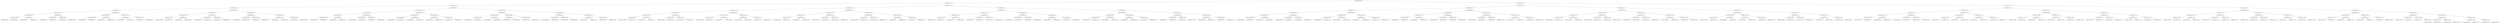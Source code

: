digraph G{
1733144982 [label="Node{data=[6882, 6882]}"]
1733144982 -> 125401555
125401555 [label="Node{data=[6707, 6707]}"]
125401555 -> 1248415953
1248415953 [label="Node{data=[6547, 6547]}"]
1248415953 -> 775754632
775754632 [label="Node{data=[6515, 6515]}"]
775754632 -> 611768024
611768024 [label="Node{data=[6395, 6395]}"]
611768024 -> 1754109028
1754109028 [label="Node{data=[6387, 6387]}"]
1754109028 -> 1751301756
1751301756 [label="Node{data=[6383, 6383]}"]
1751301756 -> 772100523
772100523 [label="Node{data=[6381, 6381]}"]
772100523 -> 1020756645
1020756645 [label="Node{data=[6380, 6380]}"]
772100523 -> 947724271
947724271 [label="Node{data=[6382, 6382]}"]
1751301756 -> 1158793154
1158793154 [label="Node{data=[6385, 6385]}"]
1158793154 -> 1100828354
1100828354 [label="Node{data=[6384, 6384]}"]
1158793154 -> 1105145598
1105145598 [label="Node{data=[6386, 6386]}"]
1754109028 -> 286118733
286118733 [label="Node{data=[6391, 6391]}"]
286118733 -> 1525234041
1525234041 [label="Node{data=[6389, 6389]}"]
1525234041 -> 1906935736
1906935736 [label="Node{data=[6388, 6388]}"]
1525234041 -> 1228533677
1228533677 [label="Node{data=[6390, 6390]}"]
286118733 -> 911334012
911334012 [label="Node{data=[6393, 6393]}"]
911334012 -> 627052350
627052350 [label="Node{data=[6392, 6392]}"]
911334012 -> 407492717
407492717 [label="Node{data=[6394, 6394]}"]
611768024 -> 504039502
504039502 [label="Node{data=[6507, 6507]}"]
504039502 -> 640787401
640787401 [label="Node{data=[6399, 6399]}"]
640787401 -> 51200462
51200462 [label="Node{data=[6397, 6397]}"]
51200462 -> 1431403378
1431403378 [label="Node{data=[6396, 6396]}"]
51200462 -> 333336814
333336814 [label="Node{data=[6398, 6398]}"]
640787401 -> 945460919
945460919 [label="Node{data=[6458, 6458]}"]
945460919 -> 1362146115
1362146115 [label="Node{data=[6400, 6400]}"]
945460919 -> 266651900
266651900 [label="Node{data=[6499, 6499]}"]
504039502 -> 1851564238
1851564238 [label="Node{data=[6511, 6511]}"]
1851564238 -> 48196764
48196764 [label="Node{data=[6509, 6509]}"]
48196764 -> 1445031215
1445031215 [label="Node{data=[6508, 6508]}"]
48196764 -> 2133584959
2133584959 [label="Node{data=[6510, 6510]}"]
1851564238 -> 1962572228
1962572228 [label="Node{data=[6513, 6513]}"]
1962572228 -> 230178891
230178891 [label="Node{data=[6512, 6512]}"]
1962572228 -> 1353518278
1353518278 [label="Node{data=[6514, 6514]}"]
775754632 -> 1883719928
1883719928 [label="Node{data=[6531, 6531]}"]
1883719928 -> 1473522541
1473522541 [label="Node{data=[6523, 6523]}"]
1473522541 -> 404853700
404853700 [label="Node{data=[6519, 6519]}"]
404853700 -> 542275386
542275386 [label="Node{data=[6517, 6517]}"]
542275386 -> 1780022080
1780022080 [label="Node{data=[6516, 6516]}"]
542275386 -> 484522541
484522541 [label="Node{data=[6518, 6518]}"]
404853700 -> 147469766
147469766 [label="Node{data=[6521, 6521]}"]
147469766 -> 999450690
999450690 [label="Node{data=[6520, 6520]}"]
147469766 -> 385701515
385701515 [label="Node{data=[6522, 6522]}"]
1473522541 -> 64497195
64497195 [label="Node{data=[6527, 6527]}"]
64497195 -> 1516590995
1516590995 [label="Node{data=[6525, 6525]}"]
1516590995 -> 1914565861
1914565861 [label="Node{data=[6524, 6524]}"]
1516590995 -> 237546787
237546787 [label="Node{data=[6526, 6526]}"]
64497195 -> 1283664819
1283664819 [label="Node{data=[6529, 6529]}"]
1283664819 -> 1009394815
1009394815 [label="Node{data=[6528, 6528]}"]
1283664819 -> 562910659
562910659 [label="Node{data=[6530, 6530]}"]
1883719928 -> 1778890084
1778890084 [label="Node{data=[6539, 6539]}"]
1778890084 -> 1057805604
1057805604 [label="Node{data=[6535, 6535]}"]
1057805604 -> 1390942054
1390942054 [label="Node{data=[6533, 6533]}"]
1390942054 -> 419460021
419460021 [label="Node{data=[6532, 6532]}"]
1390942054 -> 1325095268
1325095268 [label="Node{data=[6534, 6534]}"]
1057805604 -> 394727530
394727530 [label="Node{data=[6537, 6537]}"]
394727530 -> 96888539
96888539 [label="Node{data=[6536, 6536]}"]
394727530 -> 532750349
532750349 [label="Node{data=[6538, 6538]}"]
1778890084 -> 199588584
199588584 [label="Node{data=[6543, 6543]}"]
199588584 -> 617492414
617492414 [label="Node{data=[6541, 6541]}"]
617492414 -> 302544194
302544194 [label="Node{data=[6540, 6540]}"]
617492414 -> 73395782
73395782 [label="Node{data=[6542, 6542]}"]
199588584 -> 617473567
617473567 [label="Node{data=[6545, 6545]}"]
617473567 -> 1907072743
1907072743 [label="Node{data=[6544, 6544]}"]
617473567 -> 551049205
551049205 [label="Node{data=[6546, 6546]}"]
1248415953 -> 1527689334
1527689334 [label="Node{data=[6579, 6579]}"]
1527689334 -> 272128022
272128022 [label="Node{data=[6563, 6563]}"]
272128022 -> 1028239440
1028239440 [label="Node{data=[6555, 6555]}"]
1028239440 -> 1598832627
1598832627 [label="Node{data=[6551, 6551]}"]
1598832627 -> 1911531884
1911531884 [label="Node{data=[6549, 6549]}"]
1911531884 -> 591767471
591767471 [label="Node{data=[6548, 6548]}"]
1911531884 -> 1400785063
1400785063 [label="Node{data=[6550, 6550]}"]
1598832627 -> 1836275356
1836275356 [label="Node{data=[6553, 6553]}"]
1836275356 -> 1633363607
1633363607 [label="Node{data=[6552, 6552]}"]
1836275356 -> 1873645004
1873645004 [label="Node{data=[6554, 6554]}"]
1028239440 -> 1312283630
1312283630 [label="Node{data=[6559, 6559]}"]
1312283630 -> 965190402
965190402 [label="Node{data=[6557, 6557]}"]
965190402 -> 22041915
22041915 [label="Node{data=[6556, 6556]}"]
965190402 -> 34630448
34630448 [label="Node{data=[6558, 6558]}"]
1312283630 -> 1913137207
1913137207 [label="Node{data=[6561, 6561]}"]
1913137207 -> 1989352135
1989352135 [label="Node{data=[6560, 6560]}"]
1913137207 -> 1969844387
1969844387 [label="Node{data=[6562, 6562]}"]
272128022 -> 1956760789
1956760789 [label="Node{data=[6571, 6571]}"]
1956760789 -> 1197153254
1197153254 [label="Node{data=[6567, 6567]}"]
1197153254 -> 695231720
695231720 [label="Node{data=[6565, 6565]}"]
695231720 -> 388166925
388166925 [label="Node{data=[6564, 6564]}"]
695231720 -> 1839158360
1839158360 [label="Node{data=[6566, 6566]}"]
1197153254 -> 1912927782
1912927782 [label="Node{data=[6569, 6569]}"]
1912927782 -> 1484360618
1484360618 [label="Node{data=[6568, 6568]}"]
1912927782 -> 1492358965
1492358965 [label="Node{data=[6570, 6570]}"]
1956760789 -> 1331246567
1331246567 [label="Node{data=[6575, 6575]}"]
1331246567 -> 448356332
448356332 [label="Node{data=[6573, 6573]}"]
448356332 -> 235516874
235516874 [label="Node{data=[6572, 6572]}"]
448356332 -> 1250412289
1250412289 [label="Node{data=[6574, 6574]}"]
1331246567 -> 1282876859
1282876859 [label="Node{data=[6577, 6577]}"]
1282876859 -> 476136934
476136934 [label="Node{data=[6576, 6576]}"]
1282876859 -> 1605706307
1605706307 [label="Node{data=[6578, 6578]}"]
1527689334 -> 738085243
738085243 [label="Node{data=[6691, 6691]}"]
738085243 -> 1590815554
1590815554 [label="Node{data=[6587, 6587]}"]
1590815554 -> 1208605451
1208605451 [label="Node{data=[6583, 6583]}"]
1208605451 -> 1054367603
1054367603 [label="Node{data=[6581, 6581]}"]
1054367603 -> 1739877442
1739877442 [label="Node{data=[6580, 6580]}"]
1054367603 -> 921571341
921571341 [label="Node{data=[6582, 6582]}"]
1208605451 -> 817452120
817452120 [label="Node{data=[6585, 6585]}"]
817452120 -> 1290188539
1290188539 [label="Node{data=[6584, 6584]}"]
817452120 -> 150213977
150213977 [label="Node{data=[6586, 6586]}"]
1590815554 -> 1314656818
1314656818 [label="Node{data=[6659, 6659]}"]
1314656818 -> 884839477
884839477 [label="Node{data=[6589, 6589]}"]
884839477 -> 1301658935
1301658935 [label="Node{data=[6588, 6588]}"]
884839477 -> 1709385473
1709385473 [label="Node{data=[6622, 6622]}"]
1314656818 -> 1266709517
1266709517 [label="Node{data=[6689, 6689]}"]
1266709517 -> 331636084
331636084 [label="Node{data=[6676, 6676]}"]
1266709517 -> 1943545406
1943545406 [label="Node{data=[6690, 6690]}"]
738085243 -> 268426347
268426347 [label="Node{data=[6699, 6699]}"]
268426347 -> 1201140101
1201140101 [label="Node{data=[6695, 6695]}"]
1201140101 -> 1988705278
1988705278 [label="Node{data=[6693, 6693]}"]
1988705278 -> 1154620103
1154620103 [label="Node{data=[6692, 6692]}"]
1988705278 -> 901745330
901745330 [label="Node{data=[6694, 6694]}"]
1201140101 -> 1306283609
1306283609 [label="Node{data=[6697, 6697]}"]
1306283609 -> 1916132055
1916132055 [label="Node{data=[6696, 6696]}"]
1306283609 -> 652599924
652599924 [label="Node{data=[6698, 6698]}"]
268426347 -> 1875252736
1875252736 [label="Node{data=[6703, 6703]}"]
1875252736 -> 1086792487
1086792487 [label="Node{data=[6701, 6701]}"]
1086792487 -> 477670026
477670026 [label="Node{data=[6700, 6700]}"]
1086792487 -> 361176371
361176371 [label="Node{data=[6702, 6702]}"]
1875252736 -> 1244561301
1244561301 [label="Node{data=[6705, 6705]}"]
1244561301 -> 864658412
864658412 [label="Node{data=[6704, 6704]}"]
1244561301 -> 1786536941
1786536941 [label="Node{data=[6706, 6706]}"]
125401555 -> 1195345172
1195345172 [label="Node{data=[6771, 6771]}"]
1195345172 -> 2119469233
2119469233 [label="Node{data=[6739, 6739]}"]
2119469233 -> 3981908
3981908 [label="Node{data=[6723, 6723]}"]
3981908 -> 165063349
165063349 [label="Node{data=[6715, 6715]}"]
165063349 -> 846891454
846891454 [label="Node{data=[6711, 6711]}"]
846891454 -> 1748082240
1748082240 [label="Node{data=[6709, 6709]}"]
1748082240 -> 251256688
251256688 [label="Node{data=[6708, 6708]}"]
1748082240 -> 843468568
843468568 [label="Node{data=[6710, 6710]}"]
846891454 -> 1419188119
1419188119 [label="Node{data=[6713, 6713]}"]
1419188119 -> 816857307
816857307 [label="Node{data=[6712, 6712]}"]
1419188119 -> 1894910946
1894910946 [label="Node{data=[6714, 6714]}"]
165063349 -> 1884071019
1884071019 [label="Node{data=[6719, 6719]}"]
1884071019 -> 478883418
478883418 [label="Node{data=[6717, 6717]}"]
478883418 -> 772739976
772739976 [label="Node{data=[6716, 6716]}"]
478883418 -> 1321382064
1321382064 [label="Node{data=[6718, 6718]}"]
1884071019 -> 1538800383
1538800383 [label="Node{data=[6721, 6721]}"]
1538800383 -> 511977004
511977004 [label="Node{data=[6720, 6720]}"]
1538800383 -> 1220666663
1220666663 [label="Node{data=[6722, 6722]}"]
3981908 -> 324897727
324897727 [label="Node{data=[6731, 6731]}"]
324897727 -> 153625833
153625833 [label="Node{data=[6727, 6727]}"]
153625833 -> 916641446
916641446 [label="Node{data=[6725, 6725]}"]
916641446 -> 1905124744
1905124744 [label="Node{data=[6724, 6724]}"]
916641446 -> 242387061
242387061 [label="Node{data=[6726, 6726]}"]
153625833 -> 1177938494
1177938494 [label="Node{data=[6729, 6729]}"]
1177938494 -> 1711412152
1711412152 [label="Node{data=[6728, 6728]}"]
1177938494 -> 2017270613
2017270613 [label="Node{data=[6730, 6730]}"]
324897727 -> 1654002951
1654002951 [label="Node{data=[6735, 6735]}"]
1654002951 -> 186345329
186345329 [label="Node{data=[6733, 6733]}"]
186345329 -> 2113026681
2113026681 [label="Node{data=[6732, 6732]}"]
186345329 -> 1829073185
1829073185 [label="Node{data=[6734, 6734]}"]
1654002951 -> 1072267179
1072267179 [label="Node{data=[6737, 6737]}"]
1072267179 -> 1872345032
1872345032 [label="Node{data=[6736, 6736]}"]
1072267179 -> 64252336
64252336 [label="Node{data=[6738, 6738]}"]
2119469233 -> 1168022674
1168022674 [label="Node{data=[6755, 6755]}"]
1168022674 -> 838776749
838776749 [label="Node{data=[6747, 6747]}"]
838776749 -> 326857133
326857133 [label="Node{data=[6743, 6743]}"]
326857133 -> 859964315
859964315 [label="Node{data=[6741, 6741]}"]
859964315 -> 34169709
34169709 [label="Node{data=[6740, 6740]}"]
859964315 -> 1175383902
1175383902 [label="Node{data=[6742, 6742]}"]
326857133 -> 238032939
238032939 [label="Node{data=[6745, 6745]}"]
238032939 -> 768449709
768449709 [label="Node{data=[6744, 6744]}"]
238032939 -> 1679200370
1679200370 [label="Node{data=[6746, 6746]}"]
838776749 -> 1439954865
1439954865 [label="Node{data=[6751, 6751]}"]
1439954865 -> 1538022496
1538022496 [label="Node{data=[6749, 6749]}"]
1538022496 -> 440765260
440765260 [label="Node{data=[6748, 6748]}"]
1538022496 -> 1241517430
1241517430 [label="Node{data=[6750, 6750]}"]
1439954865 -> 2364920
2364920 [label="Node{data=[6753, 6753]}"]
2364920 -> 961676992
961676992 [label="Node{data=[6752, 6752]}"]
2364920 -> 268170573
268170573 [label="Node{data=[6754, 6754]}"]
1168022674 -> 1171927673
1171927673 [label="Node{data=[6763, 6763]}"]
1171927673 -> 1701934319
1701934319 [label="Node{data=[6759, 6759]}"]
1701934319 -> 1287391879
1287391879 [label="Node{data=[6757, 6757]}"]
1287391879 -> 482201536
482201536 [label="Node{data=[6756, 6756]}"]
1287391879 -> 148930516
148930516 [label="Node{data=[6758, 6758]}"]
1701934319 -> 1717085227
1717085227 [label="Node{data=[6761, 6761]}"]
1717085227 -> 1243378261
1243378261 [label="Node{data=[6760, 6760]}"]
1717085227 -> 942499609
942499609 [label="Node{data=[6762, 6762]}"]
1171927673 -> 859349271
859349271 [label="Node{data=[6767, 6767]}"]
859349271 -> 283255463
283255463 [label="Node{data=[6765, 6765]}"]
283255463 -> 960848948
960848948 [label="Node{data=[6764, 6764]}"]
283255463 -> 1778633130
1778633130 [label="Node{data=[6766, 6766]}"]
859349271 -> 482737636
482737636 [label="Node{data=[6769, 6769]}"]
482737636 -> 498275265
498275265 [label="Node{data=[6768, 6768]}"]
482737636 -> 256221319
256221319 [label="Node{data=[6770, 6770]}"]
1195345172 -> 2080339548
2080339548 [label="Node{data=[6850, 6850]}"]
2080339548 -> 1223073306
1223073306 [label="Node{data=[6813, 6813]}"]
1223073306 -> 1305391580
1305391580 [label="Node{data=[6779, 6779]}"]
1305391580 -> 1873637754
1873637754 [label="Node{data=[6775, 6775]}"]
1873637754 -> 1876997957
1876997957 [label="Node{data=[6773, 6773]}"]
1876997957 -> 319484653
319484653 [label="Node{data=[6772, 6772]}"]
1876997957 -> 737337601
737337601 [label="Node{data=[6774, 6774]}"]
1873637754 -> 793801636
793801636 [label="Node{data=[6777, 6777]}"]
793801636 -> 1172353940
1172353940 [label="Node{data=[6776, 6776]}"]
793801636 -> 20556895
20556895 [label="Node{data=[6778, 6778]}"]
1305391580 -> 1040166800
1040166800 [label="Node{data=[6783, 6783]}"]
1040166800 -> 295577304
295577304 [label="Node{data=[6781, 6781]}"]
295577304 -> 1361202028
1361202028 [label="Node{data=[6780, 6780]}"]
295577304 -> 490036803
490036803 [label="Node{data=[6782, 6782]}"]
1040166800 -> 1576460634
1576460634 [label="Node{data=[6811, 6811]}"]
1576460634 -> 1035908314
1035908314 [label="Node{data=[6784, 6784]}"]
1576460634 -> 2114249002
2114249002 [label="Node{data=[6812, 6812]}"]
1223073306 -> 1240760303
1240760303 [label="Node{data=[6821, 6821]}"]
1240760303 -> 593669050
593669050 [label="Node{data=[6817, 6817]}"]
593669050 -> 1806877544
1806877544 [label="Node{data=[6815, 6815]}"]
1806877544 -> 845574789
845574789 [label="Node{data=[6814, 6814]}"]
1806877544 -> 1476880417
1476880417 [label="Node{data=[6816, 6816]}"]
593669050 -> 1854814176
1854814176 [label="Node{data=[6819, 6819]}"]
1854814176 -> 333058266
333058266 [label="Node{data=[6818, 6818]}"]
1854814176 -> 313109118
313109118 [label="Node{data=[6820, 6820]}"]
1240760303 -> 1896648298
1896648298 [label="Node{data=[6846, 6846]}"]
1896648298 -> 1847760540
1847760540 [label="Node{data=[6823, 6823]}"]
1847760540 -> 758978370
758978370 [label="Node{data=[6822, 6822]}"]
1847760540 -> 1922605761
1922605761 [label="Node{data=[6824, 6824]}"]
1896648298 -> 1735531814
1735531814 [label="Node{data=[6848, 6848]}"]
1735531814 -> 488567074
488567074 [label="Node{data=[6847, 6847]}"]
1735531814 -> 1490838212
1490838212 [label="Node{data=[6849, 6849]}"]
2080339548 -> 1868914100
1868914100 [label="Node{data=[6866, 6866]}"]
1868914100 -> 403306067
403306067 [label="Node{data=[6858, 6858]}"]
403306067 -> 1928627089
1928627089 [label="Node{data=[6854, 6854]}"]
1928627089 -> 1225065801
1225065801 [label="Node{data=[6852, 6852]}"]
1225065801 -> 206076192
206076192 [label="Node{data=[6851, 6851]}"]
1225065801 -> 1537523092
1537523092 [label="Node{data=[6853, 6853]}"]
1928627089 -> 228214138
228214138 [label="Node{data=[6856, 6856]}"]
228214138 -> 1825842893
1825842893 [label="Node{data=[6855, 6855]}"]
228214138 -> 597349134
597349134 [label="Node{data=[6857, 6857]}"]
403306067 -> 1563202292
1563202292 [label="Node{data=[6862, 6862]}"]
1563202292 -> 37928382
37928382 [label="Node{data=[6860, 6860]}"]
37928382 -> 1332543861
1332543861 [label="Node{data=[6859, 6859]}"]
37928382 -> 974825781
974825781 [label="Node{data=[6861, 6861]}"]
1563202292 -> 60303280
60303280 [label="Node{data=[6864, 6864]}"]
60303280 -> 346080560
346080560 [label="Node{data=[6863, 6863]}"]
60303280 -> 870389880
870389880 [label="Node{data=[6865, 6865]}"]
1868914100 -> 1549622320
1549622320 [label="Node{data=[6874, 6874]}"]
1549622320 -> 507139500
507139500 [label="Node{data=[6870, 6870]}"]
507139500 -> 203524638
203524638 [label="Node{data=[6868, 6868]}"]
203524638 -> 934834490
934834490 [label="Node{data=[6867, 6867]}"]
203524638 -> 28444449
28444449 [label="Node{data=[6869, 6869]}"]
507139500 -> 1298769294
1298769294 [label="Node{data=[6872, 6872]}"]
1298769294 -> 1293461319
1293461319 [label="Node{data=[6871, 6871]}"]
1298769294 -> 962412159
962412159 [label="Node{data=[6873, 6873]}"]
1549622320 -> 675790202
675790202 [label="Node{data=[6878, 6878]}"]
675790202 -> 671234089
671234089 [label="Node{data=[6876, 6876]}"]
671234089 -> 547918065
547918065 [label="Node{data=[6875, 6875]}"]
671234089 -> 1893137501
1893137501 [label="Node{data=[6877, 6877]}"]
675790202 -> 1710170960
1710170960 [label="Node{data=[6880, 6880]}"]
1710170960 -> 1553308852
1553308852 [label="Node{data=[6879, 6879]}"]
1710170960 -> 954118351
954118351 [label="Node{data=[6881, 6881]}"]
1733144982 -> 2142078877
2142078877 [label="Node{data=[7083, 7083]}"]
2142078877 -> 1665453723
1665453723 [label="Node{data=[7019, 7019]}"]
1665453723 -> 323264123
323264123 [label="Node{data=[6914, 6914]}"]
323264123 -> 1582373908
1582373908 [label="Node{data=[6898, 6898]}"]
1582373908 -> 1297348908
1297348908 [label="Node{data=[6890, 6890]}"]
1297348908 -> 145151499
145151499 [label="Node{data=[6886, 6886]}"]
145151499 -> 1067857442
1067857442 [label="Node{data=[6884, 6884]}"]
1067857442 -> 1765883006
1765883006 [label="Node{data=[6883, 6883]}"]
1067857442 -> 990458595
990458595 [label="Node{data=[6885, 6885]}"]
145151499 -> 94485767
94485767 [label="Node{data=[6888, 6888]}"]
94485767 -> 196644023
196644023 [label="Node{data=[6887, 6887]}"]
94485767 -> 1803215730
1803215730 [label="Node{data=[6889, 6889]}"]
1297348908 -> 420895444
420895444 [label="Node{data=[6894, 6894]}"]
420895444 -> 290948468
290948468 [label="Node{data=[6892, 6892]}"]
290948468 -> 1581612765
1581612765 [label="Node{data=[6891, 6891]}"]
290948468 -> 1654155028
1654155028 [label="Node{data=[6893, 6893]}"]
420895444 -> 1232290153
1232290153 [label="Node{data=[6896, 6896]}"]
1232290153 -> 1679950102
1679950102 [label="Node{data=[6895, 6895]}"]
1232290153 -> 300169433
300169433 [label="Node{data=[6897, 6897]}"]
1582373908 -> 811945270
811945270 [label="Node{data=[6906, 6906]}"]
811945270 -> 1666067034
1666067034 [label="Node{data=[6902, 6902]}"]
1666067034 -> 395357588
395357588 [label="Node{data=[6900, 6900]}"]
395357588 -> 654474575
654474575 [label="Node{data=[6899, 6899]}"]
395357588 -> 1033148516
1033148516 [label="Node{data=[6901, 6901]}"]
1666067034 -> 790264182
790264182 [label="Node{data=[6904, 6904]}"]
790264182 -> 1031052556
1031052556 [label="Node{data=[6903, 6903]}"]
790264182 -> 153647080
153647080 [label="Node{data=[6905, 6905]}"]
811945270 -> 283543825
283543825 [label="Node{data=[6910, 6910]}"]
283543825 -> 1816892338
1816892338 [label="Node{data=[6908, 6908]}"]
1816892338 -> 1968111562
1968111562 [label="Node{data=[6907, 6907]}"]
1816892338 -> 1058226620
1058226620 [label="Node{data=[6909, 6909]}"]
283543825 -> 463071566
463071566 [label="Node{data=[6912, 6912]}"]
463071566 -> 729759628
729759628 [label="Node{data=[6911, 6911]}"]
463071566 -> 692921734
692921734 [label="Node{data=[6913, 6913]}"]
323264123 -> 217485234
217485234 [label="Node{data=[6930, 6930]}"]
217485234 -> 1492239611
1492239611 [label="Node{data=[6922, 6922]}"]
1492239611 -> 178258742
178258742 [label="Node{data=[6918, 6918]}"]
178258742 -> 1241609969
1241609969 [label="Node{data=[6916, 6916]}"]
1241609969 -> 1915943708
1915943708 [label="Node{data=[6915, 6915]}"]
1241609969 -> 615661501
615661501 [label="Node{data=[6917, 6917]}"]
178258742 -> 771830190
771830190 [label="Node{data=[6920, 6920]}"]
771830190 -> 1870036065
1870036065 [label="Node{data=[6919, 6919]}"]
771830190 -> 175739016
175739016 [label="Node{data=[6921, 6921]}"]
1492239611 -> 1065552301
1065552301 [label="Node{data=[6926, 6926]}"]
1065552301 -> 405328818
405328818 [label="Node{data=[6924, 6924]}"]
405328818 -> 1155604898
1155604898 [label="Node{data=[6923, 6923]}"]
405328818 -> 47846502
47846502 [label="Node{data=[6925, 6925]}"]
1065552301 -> 632536049
632536049 [label="Node{data=[6928, 6928]}"]
632536049 -> 2077776310
2077776310 [label="Node{data=[6927, 6927]}"]
632536049 -> 922323806
922323806 [label="Node{data=[6929, 6929]}"]
217485234 -> 1683144899
1683144899 [label="Node{data=[7011, 7011]}"]
1683144899 -> 1543934859
1543934859 [label="Node{data=[6934, 6934]}"]
1543934859 -> 1705665620
1705665620 [label="Node{data=[6932, 6932]}"]
1705665620 -> 527671492
527671492 [label="Node{data=[6931, 6931]}"]
1705665620 -> 1842691889
1842691889 [label="Node{data=[6933, 6933]}"]
1543934859 -> 86467531
86467531 [label="Node{data=[7009, 7009]}"]
86467531 -> 857288703
857288703 [label="Node{data=[6970, 6970]}"]
86467531 -> 829344984
829344984 [label="Node{data=[7010, 7010]}"]
1683144899 -> 1971732851
1971732851 [label="Node{data=[7015, 7015]}"]
1971732851 -> 1266765107
1266765107 [label="Node{data=[7013, 7013]}"]
1266765107 -> 832435563
832435563 [label="Node{data=[7012, 7012]}"]
1266765107 -> 1985148812
1985148812 [label="Node{data=[7014, 7014]}"]
1971732851 -> 832093676
832093676 [label="Node{data=[7017, 7017]}"]
832093676 -> 1882297913
1882297913 [label="Node{data=[7016, 7016]}"]
832093676 -> 785978361
785978361 [label="Node{data=[7018, 7018]}"]
1665453723 -> 1331064633
1331064633 [label="Node{data=[7051, 7051]}"]
1331064633 -> 995478754
995478754 [label="Node{data=[7035, 7035]}"]
995478754 -> 1202263535
1202263535 [label="Node{data=[7027, 7027]}"]
1202263535 -> 554270776
554270776 [label="Node{data=[7023, 7023]}"]
554270776 -> 1574575239
1574575239 [label="Node{data=[7021, 7021]}"]
1574575239 -> 1216215298
1216215298 [label="Node{data=[7020, 7020]}"]
1574575239 -> 1198820239
1198820239 [label="Node{data=[7022, 7022]}"]
554270776 -> 714201881
714201881 [label="Node{data=[7025, 7025]}"]
714201881 -> 656590056
656590056 [label="Node{data=[7024, 7024]}"]
714201881 -> 11570407
11570407 [label="Node{data=[7026, 7026]}"]
1202263535 -> 1677412237
1677412237 [label="Node{data=[7031, 7031]}"]
1677412237 -> 1192624632
1192624632 [label="Node{data=[7029, 7029]}"]
1192624632 -> 1990363254
1990363254 [label="Node{data=[7028, 7028]}"]
1192624632 -> 1920071153
1920071153 [label="Node{data=[7030, 7030]}"]
1677412237 -> 1267663645
1267663645 [label="Node{data=[7033, 7033]}"]
1267663645 -> 1013039701
1013039701 [label="Node{data=[7032, 7032]}"]
1267663645 -> 1583488151
1583488151 [label="Node{data=[7034, 7034]}"]
995478754 -> 599893207
599893207 [label="Node{data=[7043, 7043]}"]
599893207 -> 283495513
283495513 [label="Node{data=[7039, 7039]}"]
283495513 -> 581228410
581228410 [label="Node{data=[7037, 7037]}"]
581228410 -> 1827467549
1827467549 [label="Node{data=[7036, 7036]}"]
581228410 -> 1118115659
1118115659 [label="Node{data=[7038, 7038]}"]
283495513 -> 2082249794
2082249794 [label="Node{data=[7041, 7041]}"]
2082249794 -> 2013760444
2013760444 [label="Node{data=[7040, 7040]}"]
2082249794 -> 1944648120
1944648120 [label="Node{data=[7042, 7042]}"]
599893207 -> 429766593
429766593 [label="Node{data=[7047, 7047]}"]
429766593 -> 33281596
33281596 [label="Node{data=[7045, 7045]}"]
33281596 -> 1172694996
1172694996 [label="Node{data=[7044, 7044]}"]
33281596 -> 1903490025
1903490025 [label="Node{data=[7046, 7046]}"]
429766593 -> 86208953
86208953 [label="Node{data=[7049, 7049]}"]
86208953 -> 1521884439
1521884439 [label="Node{data=[7048, 7048]}"]
86208953 -> 805800658
805800658 [label="Node{data=[7050, 7050]}"]
1331064633 -> 1723522176
1723522176 [label="Node{data=[7067, 7067]}"]
1723522176 -> 2022360919
2022360919 [label="Node{data=[7059, 7059]}"]
2022360919 -> 306062324
306062324 [label="Node{data=[7055, 7055]}"]
306062324 -> 509831803
509831803 [label="Node{data=[7053, 7053]}"]
509831803 -> 781052907
781052907 [label="Node{data=[7052, 7052]}"]
509831803 -> 9646354
9646354 [label="Node{data=[7054, 7054]}"]
306062324 -> 1666290551
1666290551 [label="Node{data=[7057, 7057]}"]
1666290551 -> 1717833172
1717833172 [label="Node{data=[7056, 7056]}"]
1666290551 -> 662138944
662138944 [label="Node{data=[7058, 7058]}"]
2022360919 -> 1056296477
1056296477 [label="Node{data=[7063, 7063]}"]
1056296477 -> 1364211871
1364211871 [label="Node{data=[7061, 7061]}"]
1364211871 -> 396133836
396133836 [label="Node{data=[7060, 7060]}"]
1364211871 -> 200606223
200606223 [label="Node{data=[7062, 7062]}"]
1056296477 -> 459321418
459321418 [label="Node{data=[7065, 7065]}"]
459321418 -> 1269102457
1269102457 [label="Node{data=[7064, 7064]}"]
459321418 -> 954579236
954579236 [label="Node{data=[7066, 7066]}"]
1723522176 -> 455287117
455287117 [label="Node{data=[7075, 7075]}"]
455287117 -> 90120323
90120323 [label="Node{data=[7071, 7071]}"]
90120323 -> 1772884078
1772884078 [label="Node{data=[7069, 7069]}"]
1772884078 -> 2090182886
2090182886 [label="Node{data=[7068, 7068]}"]
1772884078 -> 2126432112
2126432112 [label="Node{data=[7070, 7070]}"]
90120323 -> 43625244
43625244 [label="Node{data=[7073, 7073]}"]
43625244 -> 197125185
197125185 [label="Node{data=[7072, 7072]}"]
43625244 -> 1522315080
1522315080 [label="Node{data=[7074, 7074]}"]
455287117 -> 1387361832
1387361832 [label="Node{data=[7079, 7079]}"]
1387361832 -> 499119657
499119657 [label="Node{data=[7077, 7077]}"]
499119657 -> 1775670323
1775670323 [label="Node{data=[7076, 7076]}"]
499119657 -> 1445965998
1445965998 [label="Node{data=[7078, 7078]}"]
1387361832 -> 267816053
267816053 [label="Node{data=[7081, 7081]}"]
267816053 -> 1838820636
1838820636 [label="Node{data=[7080, 7080]}"]
267816053 -> 808471440
808471440 [label="Node{data=[7082, 7082]}"]
2142078877 -> 464594936
464594936 [label="Node{data=[7147, 7147]}"]
464594936 -> 538940895
538940895 [label="Node{data=[7115, 7115]}"]
538940895 -> 483503629
483503629 [label="Node{data=[7099, 7099]}"]
483503629 -> 772737740
772737740 [label="Node{data=[7091, 7091]}"]
772737740 -> 1007908370
1007908370 [label="Node{data=[7087, 7087]}"]
1007908370 -> 1618914594
1618914594 [label="Node{data=[7085, 7085]}"]
1618914594 -> 1900992230
1900992230 [label="Node{data=[7084, 7084]}"]
1618914594 -> 667020137
667020137 [label="Node{data=[7086, 7086]}"]
1007908370 -> 12958309
12958309 [label="Node{data=[7089, 7089]}"]
12958309 -> 365367522
365367522 [label="Node{data=[7088, 7088]}"]
12958309 -> 305728858
305728858 [label="Node{data=[7090, 7090]}"]
772737740 -> 973813463
973813463 [label="Node{data=[7095, 7095]}"]
973813463 -> 389064033
389064033 [label="Node{data=[7093, 7093]}"]
389064033 -> 979236709
979236709 [label="Node{data=[7092, 7092]}"]
389064033 -> 1624534697
1624534697 [label="Node{data=[7094, 7094]}"]
973813463 -> 59396586
59396586 [label="Node{data=[7097, 7097]}"]
59396586 -> 293861207
293861207 [label="Node{data=[7096, 7096]}"]
59396586 -> 1144052957
1144052957 [label="Node{data=[7098, 7098]}"]
483503629 -> 122831828
122831828 [label="Node{data=[7107, 7107]}"]
122831828 -> 1451640789
1451640789 [label="Node{data=[7103, 7103]}"]
1451640789 -> 1479617309
1479617309 [label="Node{data=[7101, 7101]}"]
1479617309 -> 447070962
447070962 [label="Node{data=[7100, 7100]}"]
1479617309 -> 259813009
259813009 [label="Node{data=[7102, 7102]}"]
1451640789 -> 1797269572
1797269572 [label="Node{data=[7105, 7105]}"]
1797269572 -> 983076862
983076862 [label="Node{data=[7104, 7104]}"]
1797269572 -> 236877837
236877837 [label="Node{data=[7106, 7106]}"]
122831828 -> 1652197305
1652197305 [label="Node{data=[7111, 7111]}"]
1652197305 -> 141750714
141750714 [label="Node{data=[7109, 7109]}"]
141750714 -> 1995143221
1995143221 [label="Node{data=[7108, 7108]}"]
141750714 -> 189311221
189311221 [label="Node{data=[7110, 7110]}"]
1652197305 -> 1027191146
1027191146 [label="Node{data=[7113, 7113]}"]
1027191146 -> 584677462
584677462 [label="Node{data=[7112, 7112]}"]
1027191146 -> 257857256
257857256 [label="Node{data=[7114, 7114]}"]
538940895 -> 1100978422
1100978422 [label="Node{data=[7131, 7131]}"]
1100978422 -> 828232526
828232526 [label="Node{data=[7123, 7123]}"]
828232526 -> 1479481083
1479481083 [label="Node{data=[7119, 7119]}"]
1479481083 -> 591213248
591213248 [label="Node{data=[7117, 7117]}"]
591213248 -> 509101689
509101689 [label="Node{data=[7116, 7116]}"]
591213248 -> 1103110495
1103110495 [label="Node{data=[7118, 7118]}"]
1479481083 -> 1643675474
1643675474 [label="Node{data=[7121, 7121]}"]
1643675474 -> 731511455
731511455 [label="Node{data=[7120, 7120]}"]
1643675474 -> 1999510043
1999510043 [label="Node{data=[7122, 7122]}"]
828232526 -> 933500792
933500792 [label="Node{data=[7127, 7127]}"]
933500792 -> 361032753
361032753 [label="Node{data=[7125, 7125]}"]
361032753 -> 1898819868
1898819868 [label="Node{data=[7124, 7124]}"]
361032753 -> 1985250272
1985250272 [label="Node{data=[7126, 7126]}"]
933500792 -> 1641829765
1641829765 [label="Node{data=[7129, 7129]}"]
1641829765 -> 1401673963
1401673963 [label="Node{data=[7128, 7128]}"]
1641829765 -> 1328690903
1328690903 [label="Node{data=[7130, 7130]}"]
1100978422 -> 489416530
489416530 [label="Node{data=[7139, 7139]}"]
489416530 -> 517536015
517536015 [label="Node{data=[7135, 7135]}"]
517536015 -> 320419519
320419519 [label="Node{data=[7133, 7133]}"]
320419519 -> 1304637061
1304637061 [label="Node{data=[7132, 7132]}"]
320419519 -> 252727576
252727576 [label="Node{data=[7134, 7134]}"]
517536015 -> 1457111412
1457111412 [label="Node{data=[7137, 7137]}"]
1457111412 -> 204454366
204454366 [label="Node{data=[7136, 7136]}"]
1457111412 -> 1481382360
1481382360 [label="Node{data=[7138, 7138]}"]
489416530 -> 1431903064
1431903064 [label="Node{data=[7143, 7143]}"]
1431903064 -> 1301525222
1301525222 [label="Node{data=[7141, 7141]}"]
1301525222 -> 1015219139
1015219139 [label="Node{data=[7140, 7140]}"]
1301525222 -> 70868818
70868818 [label="Node{data=[7142, 7142]}"]
1431903064 -> 430376790
430376790 [label="Node{data=[7145, 7145]}"]
430376790 -> 1240695302
1240695302 [label="Node{data=[7144, 7144]}"]
430376790 -> 1833569760
1833569760 [label="Node{data=[7146, 7146]}"]
464594936 -> 591858900
591858900 [label="Node{data=[7179, 7179]}"]
591858900 -> 50016861
50016861 [label="Node{data=[7163, 7163]}"]
50016861 -> 1473082294
1473082294 [label="Node{data=[7155, 7155]}"]
1473082294 -> 1792364962
1792364962 [label="Node{data=[7151, 7151]}"]
1792364962 -> 1903153536
1903153536 [label="Node{data=[7149, 7149]}"]
1903153536 -> 710769706
710769706 [label="Node{data=[7148, 7148]}"]
1903153536 -> 372374036
372374036 [label="Node{data=[7150, 7150]}"]
1792364962 -> 1453977905
1453977905 [label="Node{data=[7153, 7153]}"]
1453977905 -> 1506134453
1506134453 [label="Node{data=[7152, 7152]}"]
1453977905 -> 406340235
406340235 [label="Node{data=[7154, 7154]}"]
1473082294 -> 29420226
29420226 [label="Node{data=[7159, 7159]}"]
29420226 -> 419013554
419013554 [label="Node{data=[7157, 7157]}"]
419013554 -> 1871075705
1871075705 [label="Node{data=[7156, 7156]}"]
419013554 -> 904946200
904946200 [label="Node{data=[7158, 7158]}"]
29420226 -> 870320286
870320286 [label="Node{data=[7161, 7161]}"]
870320286 -> 1716636003
1716636003 [label="Node{data=[7160, 7160]}"]
870320286 -> 994117953
994117953 [label="Node{data=[7162, 7162]}"]
50016861 -> 219634835
219634835 [label="Node{data=[7171, 7171]}"]
219634835 -> 1040187735
1040187735 [label="Node{data=[7167, 7167]}"]
1040187735 -> 1450368293
1450368293 [label="Node{data=[7165, 7165]}"]
1450368293 -> 1707789739
1707789739 [label="Node{data=[7164, 7164]}"]
1450368293 -> 1385100869
1385100869 [label="Node{data=[7166, 7166]}"]
1040187735 -> 1815764986
1815764986 [label="Node{data=[7169, 7169]}"]
1815764986 -> 752958637
752958637 [label="Node{data=[7168, 7168]}"]
1815764986 -> 527764239
527764239 [label="Node{data=[7170, 7170]}"]
219634835 -> 988605050
988605050 [label="Node{data=[7175, 7175]}"]
988605050 -> 77051730
77051730 [label="Node{data=[7173, 7173]}"]
77051730 -> 565634873
565634873 [label="Node{data=[7172, 7172]}"]
77051730 -> 372030835
372030835 [label="Node{data=[7174, 7174]}"]
988605050 -> 1263414006
1263414006 [label="Node{data=[7177, 7177]}"]
1263414006 -> 1926900202
1926900202 [label="Node{data=[7176, 7176]}"]
1263414006 -> 1690539943
1690539943 [label="Node{data=[7178, 7178]}"]
591858900 -> 402094441
402094441 [label="Node{data=[7239, 7239]}"]
402094441 -> 768927995
768927995 [label="Node{data=[7199, 7199]}"]
768927995 -> 241308114
241308114 [label="Node{data=[7183, 7183]}"]
241308114 -> 1986318614
1986318614 [label="Node{data=[7181, 7181]}"]
1986318614 -> 1517601410
1517601410 [label="Node{data=[7180, 7180]}"]
1986318614 -> 1357740551
1357740551 [label="Node{data=[7182, 7182]}"]
241308114 -> 1319046473
1319046473 [label="Node{data=[7185, 7185]}"]
1319046473 -> 514034157
514034157 [label="Node{data=[7184, 7184]}"]
1319046473 -> 1656694889
1656694889 [label="Node{data=[7186, 7186]}"]
768927995 -> 1496927099
1496927099 [label="Node{data=[7235, 7235]}"]
1496927099 -> 1870327888
1870327888 [label="Node{data=[7233, 7233]}"]
1870327888 -> 1830084787
1830084787 [label="Node{data=[7232, 7232]}"]
1870327888 -> 1995665688
1995665688 [label="Node{data=[7234, 7234]}"]
1496927099 -> 1694666286
1694666286 [label="Node{data=[7237, 7237]}"]
1694666286 -> 1573001902
1573001902 [label="Node{data=[7236, 7236]}"]
1694666286 -> 387541213
387541213 [label="Node{data=[7238, 7238]}"]
402094441 -> 2056233111
2056233111 [label="Node{data=[7320, 7320]}"]
2056233111 -> 185414166
185414166 [label="Node{data=[7243, 7243]}"]
185414166 -> 1188515507
1188515507 [label="Node{data=[7241, 7241]}"]
1188515507 -> 441747764
441747764 [label="Node{data=[7240, 7240]}"]
1188515507 -> 492313073
492313073 [label="Node{data=[7242, 7242]}"]
185414166 -> 2141656526
2141656526 [label="Node{data=[7318, 7318]}"]
2141656526 -> 58293855
58293855 [label="Node{data=[7276, 7276]}"]
2141656526 -> 1037720109
1037720109 [label="Node{data=[7319, 7319]}"]
2056233111 -> 1611684854
1611684854 [label="Node{data=[7328, 7328]}"]
1611684854 -> 668875615
668875615 [label="Node{data=[7324, 7324]}"]
668875615 -> 1864180349
1864180349 [label="Node{data=[7322, 7322]}"]
1864180349 -> 16320129
16320129 [label="Node{data=[7321, 7321]}"]
1864180349 -> 1658069635
1658069635 [label="Node{data=[7323, 7323]}"]
668875615 -> 881260869
881260869 [label="Node{data=[7326, 7326]}"]
881260869 -> 848178018
848178018 [label="Node{data=[7325, 7325]}"]
881260869 -> 2055995068
2055995068 [label="Node{data=[7327, 7327]}"]
1611684854 -> 956828500
956828500 [label="Node{data=[7332, 7332]}"]
956828500 -> 986157537
986157537 [label="Node{data=[7330, 7330]}"]
986157537 -> 2043767008
2043767008 [label="Node{data=[7329, 7329]}"]
986157537 -> 1552549752
1552549752 [label="Node{data=[7331, 7331]}"]
956828500 -> 631371030
631371030 [label="Node{data=[7334, 7334]}"]
631371030 -> 594485466
594485466 [label="Node{data=[7333, 7333]}"]
631371030 -> 1359727167
1359727167 [label="Node{data=[7335, 7335]}"]
}